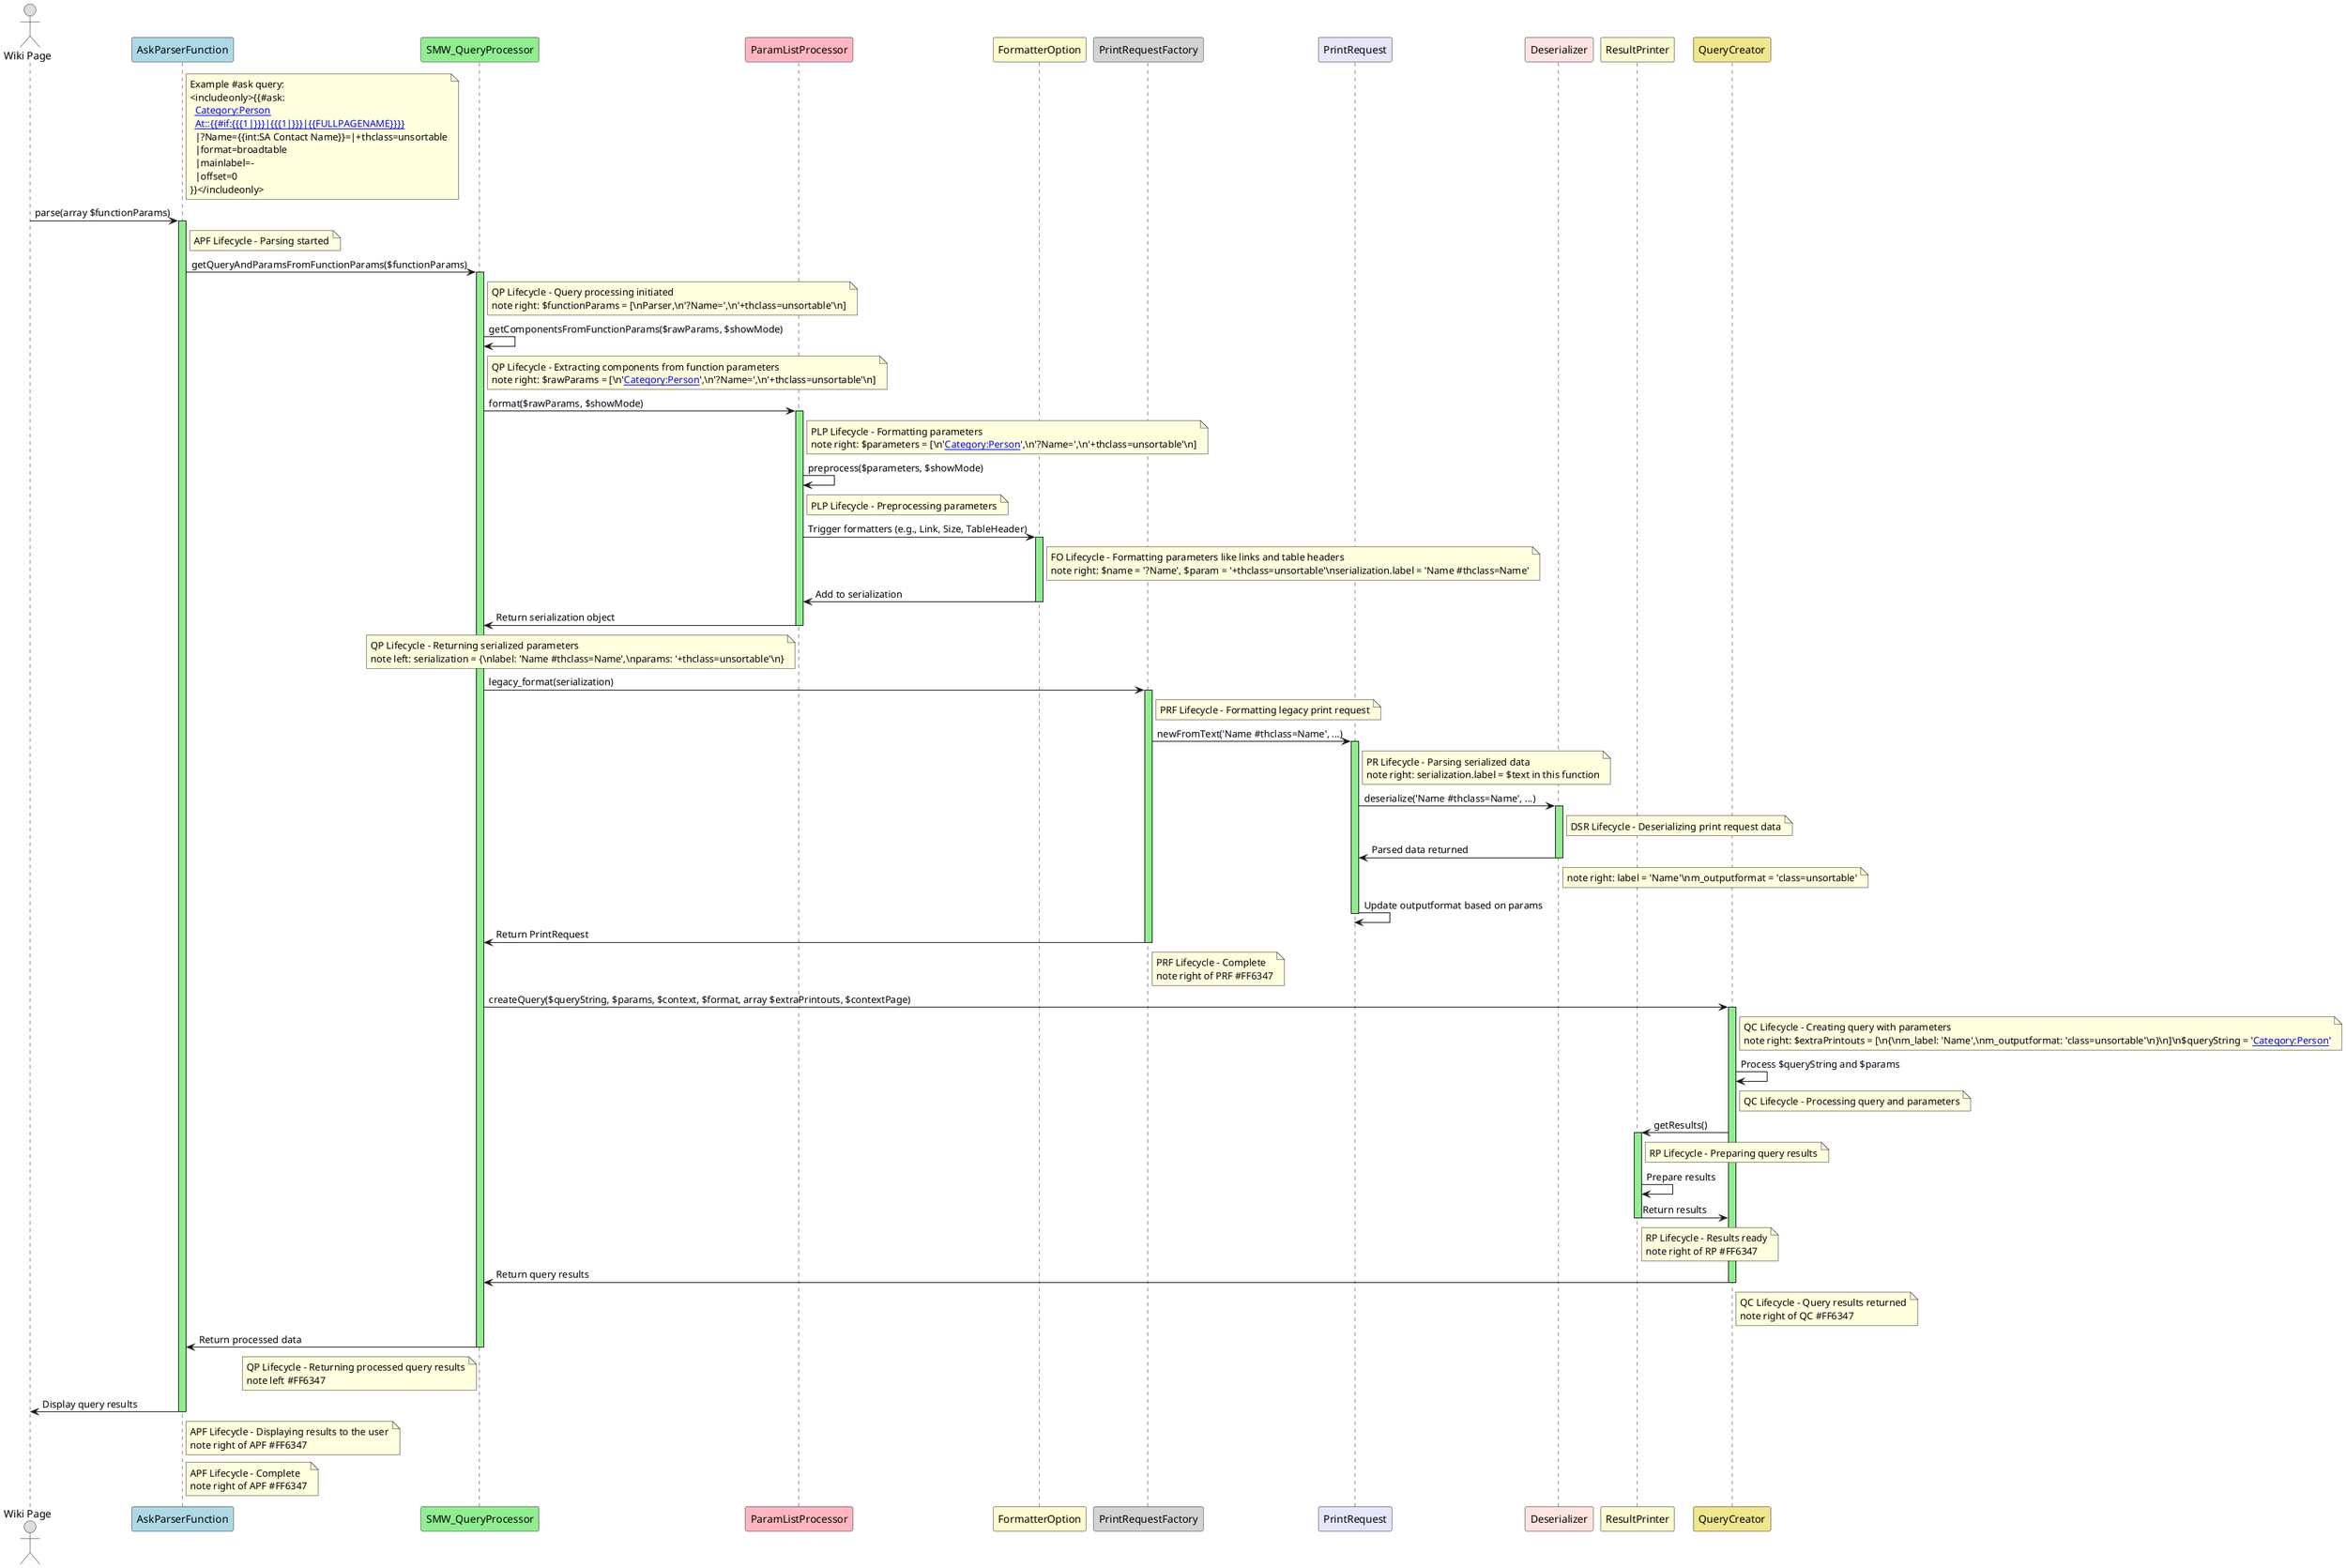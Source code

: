 @startuml outputMarker
actor "Wiki Page" as User #DDDDDD
participant "AskParserFunction" as APF #ADD8E6
participant "SMW_QueryProcessor" as QP #90EE90
participant "ParamListProcessor" as PLP #FFB6C1
participant "FormatterOption" as FO #FFFACD
participant "PrintRequestFactory" as PRF #D3D3D3
participant "PrintRequest" as PR #E6E6FA
participant "Deserializer" as DSR #FFE4E1
participant "ResultPrinter" as RP #FAFAD2
participant "QueryCreator" as QC #F0E68C

note right of APF
Example #ask query:
<includeonly>{{#ask:
  [[Category:Person]]
  [[Works At::{{#if:{{{1|}}}|{{{1|}}}|{{FULLPAGENAME}}}}]]
  |?Name={{int:SA Contact Name}}=|+thclass=unsortable
  |format=broadtable
  |mainlabel=-
  |offset=0
}}</includeonly>
end note

User -> APF: parse(array $functionParams)
activate APF #90EE90
note right of APF
APF Lifecycle - Parsing started
end note

APF -> QP: getQueryAndParamsFromFunctionParams($functionParams)
activate QP #90EE90
note right of QP
QP Lifecycle - Query processing initiated
note right: $functionParams = [\nParser,\n'?Name=',\n'+thclass=unsortable'\n]
end note

QP -> QP: getComponentsFromFunctionParams($rawParams, $showMode)
note right of QP
QP Lifecycle - Extracting components from function parameters
note right: $rawParams = [\n'[[Category:Person]]',\n'?Name=',\n'+thclass=unsortable'\n]
end note

QP -> PLP: format($rawParams, $showMode)
activate PLP #90EE90
note right of PLP
PLP Lifecycle - Formatting parameters
note right: $parameters = [\n'[[Category:Person]]',\n'?Name=',\n'+thclass=unsortable'\n]
end note

PLP -> PLP: preprocess($parameters, $showMode)
note right of PLP
PLP Lifecycle - Preprocessing parameters
end note

PLP -> FO: Trigger formatters (e.g., Link, Size, TableHeader)
activate FO #90EE90
note right of FO
FO Lifecycle - Formatting parameters like links and table headers
note right: $name = '?Name', $param = '+thclass=unsortable'\nserialization.label = 'Name #thclass=Name'
end note

FO -> PLP: Add to serialization
deactivate FO
PLP -> QP: Return serialization object
note left of PLP
QP Lifecycle - Returning serialized parameters
note left: serialization = {\nlabel: 'Name #thclass=Name',\nparams: '+thclass=unsortable'\n}
end note
deactivate PLP

QP -> PRF: legacy_format(serialization)
activate PRF #90EE90
note right of PRF
PRF Lifecycle - Formatting legacy print request
end note

PRF -> PR: newFromText('Name #thclass=Name', ...)
activate PR #90EE90
note right of PR
PR Lifecycle - Parsing serialized data
note right: serialization.label = $text in this function
end note

PR -> DSR: deserialize('Name #thclass=Name', ...)
activate DSR #90EE90
note right of DSR
DSR Lifecycle - Deserializing print request data
end note

DSR -> PR: Parsed data returned
note right of DSR
note right: label = 'Name'\nm_outputformat = 'class=unsortable'
end note
deactivate DSR

PR -> PR: Update outputformat based on params
deactivate PR
PRF -> QP: Return PrintRequest
deactivate PRF
note right of PRF
PRF Lifecycle - Complete
note right of PRF #FF6347
end note

QP -> QC: createQuery($queryString, $params, $context, $format, array $extraPrintouts, $contextPage)
activate QC #90EE90
note right of QC
QC Lifecycle - Creating query with parameters
note right: $extraPrintouts = [\n{\nm_label: 'Name',\nm_outputformat: 'class=unsortable'\n}\n]\n$queryString = '[[Category:Person]]'
end note

QC -> QC: Process $queryString and $params
note right of QC
QC Lifecycle - Processing query and parameters
end note

QC -> RP: getResults()
activate RP #90EE90
note right of RP
RP Lifecycle - Preparing query results
end note

RP -> RP: Prepare results
RP -> QC: Return results
deactivate RP
note right of RP
RP Lifecycle - Results ready
note right of RP #FF6347
end note

QC -> QP: Return query results
deactivate QC
note right of QC
QC Lifecycle - Query results returned
note right of QC #FF6347
end note

QP -> APF: Return processed data
note left of QP
QP Lifecycle - Returning processed query results
note left #FF6347
end note
deactivate QP

APF -> User: Display query results
note right of APF
APF Lifecycle - Displaying results to the user
note right of APF #FF6347
end note
deactivate APF

note right of APF
APF Lifecycle - Complete
note right of APF #FF6347
end note
@enduml
